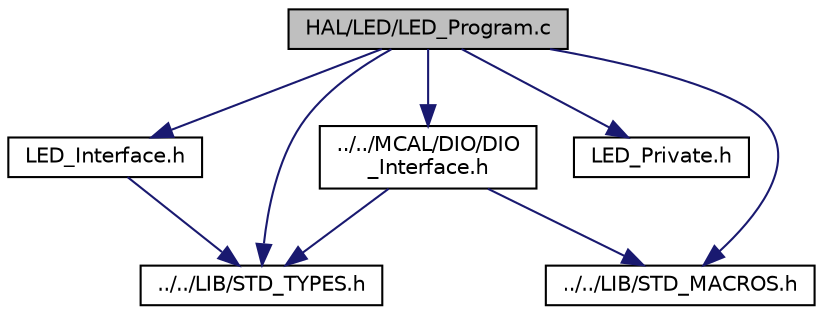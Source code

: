 digraph "HAL/LED/LED_Program.c"
{
 // LATEX_PDF_SIZE
  edge [fontname="Helvetica",fontsize="10",labelfontname="Helvetica",labelfontsize="10"];
  node [fontname="Helvetica",fontsize="10",shape=record];
  Node1 [label="HAL/LED/LED_Program.c",height=0.2,width=0.4,color="black", fillcolor="grey75", style="filled", fontcolor="black",tooltip=" "];
  Node1 -> Node2 [color="midnightblue",fontsize="10",style="solid",fontname="Helvetica"];
  Node2 [label="../../LIB/STD_TYPES.h",height=0.2,width=0.4,color="black", fillcolor="white", style="filled",URL="$d1/de4/_s_t_d___t_y_p_e_s_8h.html",tooltip=" "];
  Node1 -> Node3 [color="midnightblue",fontsize="10",style="solid",fontname="Helvetica"];
  Node3 [label="../../LIB/STD_MACROS.h",height=0.2,width=0.4,color="black", fillcolor="white", style="filled",URL="$d7/dca/_s_t_d___m_a_c_r_o_s_8h.html",tooltip=" "];
  Node1 -> Node4 [color="midnightblue",fontsize="10",style="solid",fontname="Helvetica"];
  Node4 [label="../../MCAL/DIO/DIO\l_Interface.h",height=0.2,width=0.4,color="black", fillcolor="white", style="filled",URL="$d2/d61/_d_i_o___interface_8h.html",tooltip=" "];
  Node4 -> Node2 [color="midnightblue",fontsize="10",style="solid",fontname="Helvetica"];
  Node4 -> Node3 [color="midnightblue",fontsize="10",style="solid",fontname="Helvetica"];
  Node1 -> Node5 [color="midnightblue",fontsize="10",style="solid",fontname="Helvetica"];
  Node5 [label="LED_Private.h",height=0.2,width=0.4,color="black", fillcolor="white", style="filled",URL="$d6/df1/_l_e_d___private_8h.html",tooltip=" "];
  Node1 -> Node6 [color="midnightblue",fontsize="10",style="solid",fontname="Helvetica"];
  Node6 [label="LED_Interface.h",height=0.2,width=0.4,color="black", fillcolor="white", style="filled",URL="$df/de9/_l_e_d___interface_8h.html",tooltip=" "];
  Node6 -> Node2 [color="midnightblue",fontsize="10",style="solid",fontname="Helvetica"];
}
